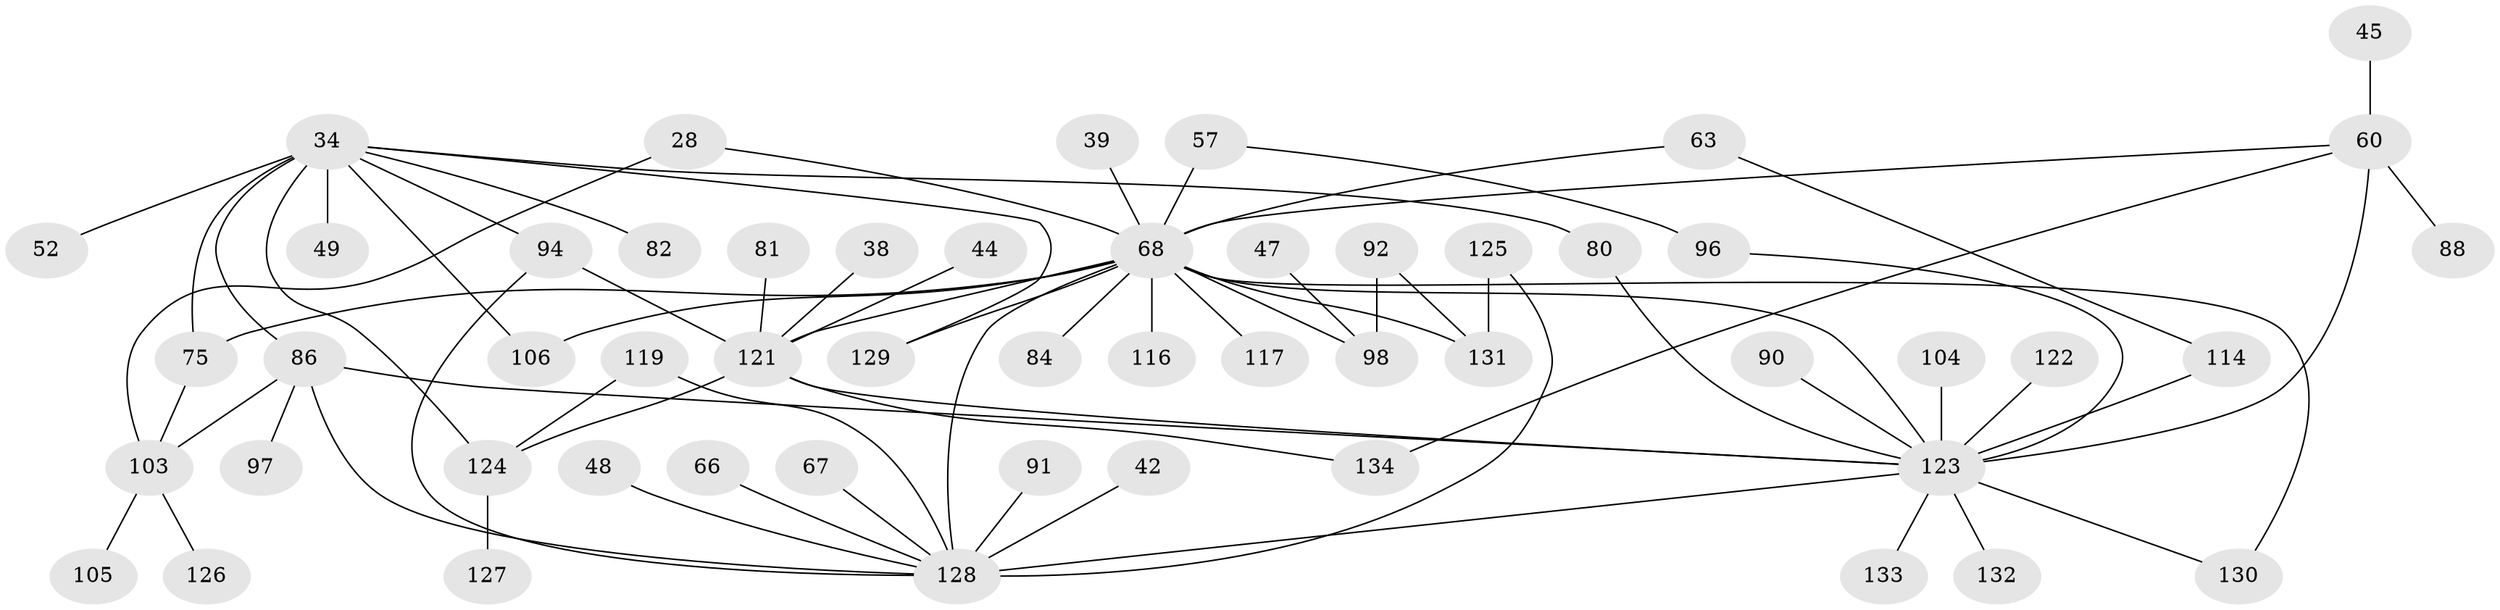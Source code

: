 // original degree distribution, {6: 0.05223880597014925, 7: 0.014925373134328358, 4: 0.13432835820895522, 2: 0.30597014925373134, 5: 0.05970149253731343, 3: 0.12686567164179105, 1: 0.30597014925373134}
// Generated by graph-tools (version 1.1) at 2025/45/03/04/25 21:45:00]
// undirected, 53 vertices, 72 edges
graph export_dot {
graph [start="1"]
  node [color=gray90,style=filled];
  28;
  34 [super="+8"];
  38;
  39;
  42;
  44 [super="+41"];
  45;
  47;
  48;
  49;
  52;
  57 [super="+30+18"];
  60 [super="+17+31+35"];
  63 [super="+61"];
  66;
  67;
  68 [super="+21+10+12"];
  75 [super="+15+71"];
  80;
  81;
  82;
  84;
  86 [super="+13"];
  88 [super="+50"];
  90;
  91;
  92;
  94 [super="+73"];
  96;
  97;
  98 [super="+24+29"];
  103 [super="+59"];
  104;
  105;
  106 [super="+26"];
  114 [super="+78+108"];
  116 [super="+93"];
  117;
  119;
  121 [super="+19+40"];
  122;
  123 [super="+77+85+102+112"];
  124 [super="+118"];
  125 [super="+109"];
  126 [super="+111"];
  127;
  128 [super="+79+83+87+120+23+70"];
  129 [super="+33+100"];
  130 [super="+53+115"];
  131 [super="+74+113"];
  132;
  133 [super="+95"];
  134 [super="+46"];
  28 -- 103;
  28 -- 68;
  34 -- 80;
  34 -- 94;
  34 -- 86 [weight=2];
  34 -- 106;
  34 -- 49;
  34 -- 82;
  34 -- 52;
  34 -- 124;
  34 -- 75;
  34 -- 129;
  38 -- 121;
  39 -- 68;
  42 -- 128;
  44 -- 121;
  45 -- 60;
  47 -- 98;
  48 -- 128;
  57 -- 96;
  57 -- 68 [weight=2];
  60 -- 68;
  60 -- 134;
  60 -- 123 [weight=2];
  60 -- 88;
  63 -- 68;
  63 -- 114;
  66 -- 128;
  67 -- 128;
  68 -- 117;
  68 -- 84;
  68 -- 75 [weight=3];
  68 -- 121 [weight=2];
  68 -- 130;
  68 -- 123;
  68 -- 98 [weight=2];
  68 -- 128 [weight=3];
  68 -- 106;
  68 -- 129;
  68 -- 131 [weight=2];
  68 -- 116;
  75 -- 103 [weight=2];
  80 -- 123;
  81 -- 121;
  86 -- 103 [weight=2];
  86 -- 97;
  86 -- 128;
  86 -- 123;
  90 -- 123;
  91 -- 128;
  92 -- 98;
  92 -- 131;
  94 -- 121;
  94 -- 128;
  96 -- 123;
  103 -- 105;
  103 -- 126;
  104 -- 123;
  114 -- 123 [weight=4];
  119 -- 128;
  119 -- 124;
  121 -- 134;
  121 -- 123;
  121 -- 124;
  122 -- 123;
  123 -- 128 [weight=4];
  123 -- 130;
  123 -- 132;
  123 -- 133;
  124 -- 127;
  125 -- 128;
  125 -- 131;
}
